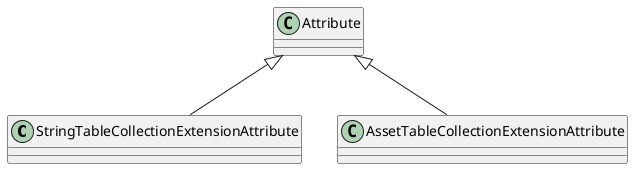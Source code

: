 @startuml
class StringTableCollectionExtensionAttribute {
}
class AssetTableCollectionExtensionAttribute {
}
Attribute <|-- StringTableCollectionExtensionAttribute
Attribute <|-- AssetTableCollectionExtensionAttribute
@enduml
